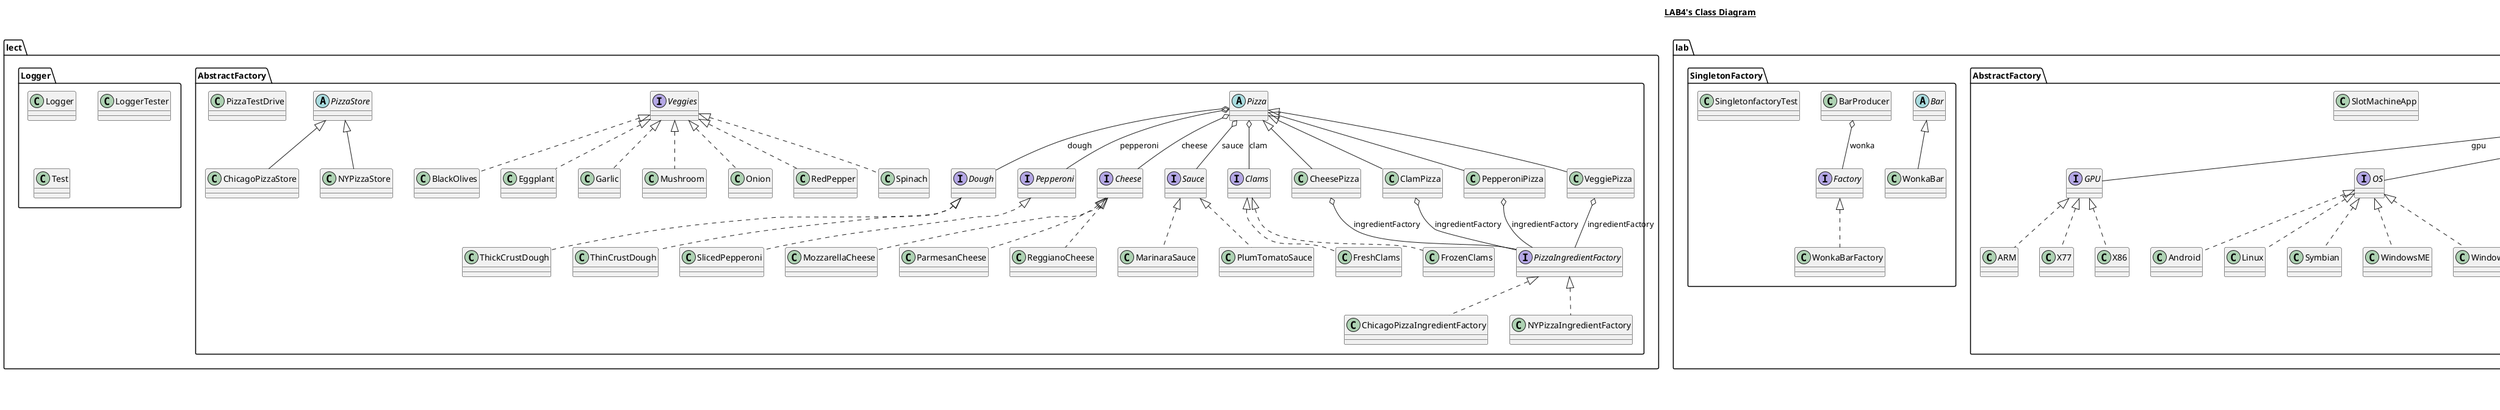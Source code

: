 @startuml

title __LAB4's Class Diagram__\n

  namespace lab.AbstractFactory {
    class lab.AbstractFactory.ARM {
    }
  }
  

  namespace lab.AbstractFactory {
    class lab.AbstractFactory.Android {
    }
  }
  

  namespace lab.AbstractFactory {
    class lab.AbstractFactory.Bills {
    }
  }
  

  namespace lab.AbstractFactory {
    class lab.AbstractFactory.BonusSlot {
    }
  }
  

  namespace lab.AbstractFactory {
    class lab.AbstractFactory.CRT {
    }
  }
  

  namespace lab.AbstractFactory {
    interface lab.AbstractFactory.Cabinet {
    }
  }
  

  namespace lab.AbstractFactory {
    class lab.AbstractFactory.Coins {
    }
  }
  

  namespace lab.AbstractFactory {
    interface lab.AbstractFactory.Display {
    }
  }
  

  namespace lab.AbstractFactory {
    interface lab.AbstractFactory.GPU {
    }
  }
  

  namespace lab.AbstractFactory {
    class lab.AbstractFactory.LCD {
    }
  }
  

  namespace lab.AbstractFactory {
    class lab.AbstractFactory.LargeCabinet {
    }
  }
  

  namespace lab.AbstractFactory {
    class lab.AbstractFactory.Linux {
    }
  }
  

  namespace lab.AbstractFactory {
    class lab.AbstractFactory.MediumCabinet {
    }
  }
  

  namespace lab.AbstractFactory {
    class lab.AbstractFactory.NJSlotComponentFactory {
    }
  }
  

  namespace lab.AbstractFactory {
    class lab.AbstractFactory.NJSlotFactory {
    }
  }
  

  namespace lab.AbstractFactory {
    class lab.AbstractFactory.NVSlotComponentFactory {
    }
  }
  

  namespace lab.AbstractFactory {
    class lab.AbstractFactory.NVSlotFactory {
    }
  }
  

  namespace lab.AbstractFactory {
    interface lab.AbstractFactory.OS {
    }
  }
  

  namespace lab.AbstractFactory {
    interface lab.AbstractFactory.Payment {
    }
  }
  

  namespace lab.AbstractFactory {
    class lab.AbstractFactory.ProgressiveSlot {
    }
  }
  

  namespace lab.AbstractFactory {
    class lab.AbstractFactory.Reels {
    }
  }
  

  namespace lab.AbstractFactory {
    abstract class lab.AbstractFactory.Slot {
    }
  }
  

  namespace lab.AbstractFactory {
    interface lab.AbstractFactory.SlotComponentFactory {
    }
  }
  

  namespace lab.AbstractFactory {
    abstract class lab.AbstractFactory.SlotFactory {
    }
  }
  

  namespace lab.AbstractFactory {
    class lab.AbstractFactory.SlotMachineApp {
    }
  }
  

  namespace lab.AbstractFactory {
    class lab.AbstractFactory.SmallCabinet {
    }
  }
  

  namespace lab.AbstractFactory {
    class lab.AbstractFactory.StraightSlot {
    }
  }
  

  namespace lab.AbstractFactory {
    class lab.AbstractFactory.Symbian {
    }
  }
  

  namespace lab.AbstractFactory {
    class lab.AbstractFactory.TicketInAndOut {
    }
  }
  

  namespace lab.AbstractFactory {
    class lab.AbstractFactory.VGA {
    }
  }
  

  namespace lab.AbstractFactory {
    class lab.AbstractFactory.WSSlotComponentFactory {
    }
  }
  

  namespace lab.AbstractFactory {
    class lab.AbstractFactory.WSSlotFactory {
    }
  }
  

  namespace lab.AbstractFactory {
    class lab.AbstractFactory.WindowsME {
    }
  }
  

  namespace lab.AbstractFactory {
    class lab.AbstractFactory.WindowsXP {
    }
  }
  

  namespace lab.AbstractFactory {
    class lab.AbstractFactory.X77 {
    }
  }
  

  namespace lab.AbstractFactory {
    class lab.AbstractFactory.X86 {
    }
  }
  

  namespace lab.SingletonFactory {
    abstract class lab.SingletonFactory.Bar {
    }
  }
  

  namespace lab.SingletonFactory {
    class lab.SingletonFactory.BarProducer {
    }
  }
  

  namespace lab.SingletonFactory {
    interface lab.SingletonFactory.Factory {
    }
  }
  

  namespace lab.SingletonFactory {
    class lab.SingletonFactory.SingletonfactoryTest {
    }
  }
  

  namespace lab.SingletonFactory {
    class lab.SingletonFactory.WonkaBar {
    }
  }
  

  namespace lab.SingletonFactory {
    class lab.SingletonFactory.WonkaBarFactory {
    }
  }
  

  namespace lect.AbstractFactory {
    class lect.AbstractFactory.BlackOlives {
    }
  }
  

  namespace lect.AbstractFactory {
    interface lect.AbstractFactory.Cheese {
    }
  }
  

  namespace lect.AbstractFactory {
    class lect.AbstractFactory.CheesePizza {
    }
  }
  

  namespace lect.AbstractFactory {
    class lect.AbstractFactory.ChicagoPizzaIngredientFactory {
    }
  }
  

  namespace lect.AbstractFactory {
    class lect.AbstractFactory.ChicagoPizzaStore {
    }
  }
  

  namespace lect.AbstractFactory {
    class lect.AbstractFactory.ClamPizza {
    }
  }
  

  namespace lect.AbstractFactory {
    interface lect.AbstractFactory.Clams {
    }
  }
  

  namespace lect.AbstractFactory {
    interface lect.AbstractFactory.Dough {
    }
  }
  

  namespace lect.AbstractFactory {
    class lect.AbstractFactory.Eggplant {
    }
  }
  

  namespace lect.AbstractFactory {
    class lect.AbstractFactory.FreshClams {
    }
  }
  

  namespace lect.AbstractFactory {
    class lect.AbstractFactory.FrozenClams {
    }
  }
  

  namespace lect.AbstractFactory {
    class lect.AbstractFactory.Garlic {
    }
  }
  

  namespace lect.AbstractFactory {
    class lect.AbstractFactory.MarinaraSauce {
    }
  }
  

  namespace lect.AbstractFactory {
    class lect.AbstractFactory.MozzarellaCheese {
    }
  }
  

  namespace lect.AbstractFactory {
    class lect.AbstractFactory.Mushroom {
    }
  }
  

  namespace lect.AbstractFactory {
    class lect.AbstractFactory.NYPizzaIngredientFactory {
    }
  }
  

  namespace lect.AbstractFactory {
    class lect.AbstractFactory.NYPizzaStore {
    }
  }
  

  namespace lect.AbstractFactory {
    class lect.AbstractFactory.Onion {
    }
  }
  

  namespace lect.AbstractFactory {
    class lect.AbstractFactory.ParmesanCheese {
    }
  }
  

  namespace lect.AbstractFactory {
    interface lect.AbstractFactory.Pepperoni {
    }
  }
  

  namespace lect.AbstractFactory {
    class lect.AbstractFactory.PepperoniPizza {
    }
  }
  

  namespace lect.AbstractFactory {
    abstract class lect.AbstractFactory.Pizza {
    }
  }
  

  namespace lect.AbstractFactory {
    interface lect.AbstractFactory.PizzaIngredientFactory {
    }
  }
  

  namespace lect.AbstractFactory {
    abstract class lect.AbstractFactory.PizzaStore {
    }
  }
  

  namespace lect.AbstractFactory {
    class lect.AbstractFactory.PizzaTestDrive {
    }
  }
  

  namespace lect.AbstractFactory {
    class lect.AbstractFactory.PlumTomatoSauce {
    }
  }
  

  namespace lect.AbstractFactory {
    class lect.AbstractFactory.RedPepper {
    }
  }
  

  namespace lect.AbstractFactory {
    class lect.AbstractFactory.ReggianoCheese {
    }
  }
  

  namespace lect.AbstractFactory {
    interface lect.AbstractFactory.Sauce {
    }
  }
  

  namespace lect.AbstractFactory {
    class lect.AbstractFactory.SlicedPepperoni {
    }
  }
  

  namespace lect.AbstractFactory {
    class lect.AbstractFactory.Spinach {
    }
  }
  

  namespace lect.AbstractFactory {
    class lect.AbstractFactory.ThickCrustDough {
    }
  }
  

  namespace lect.AbstractFactory {
    class lect.AbstractFactory.ThinCrustDough {
    }
  }
  

  namespace lect.AbstractFactory {
    class lect.AbstractFactory.VeggiePizza {
    }
  }
  

  namespace lect.AbstractFactory {
    interface lect.AbstractFactory.Veggies {
    }
  }
  

  namespace lect.Logger {
    class lect.Logger.Logger {
    }
  }
  

  namespace lect.Logger {
    class lect.Logger.LoggerTester {
    }
  }
  

  namespace lect.Logger {
    class lect.Logger.Test {
    }
  }
  

  lab.AbstractFactory.ARM .up.|> lab.AbstractFactory.GPU
  lab.AbstractFactory.Android .up.|> lab.AbstractFactory.OS
  lab.AbstractFactory.Bills .up.|> lab.AbstractFactory.Payment
  lab.AbstractFactory.BonusSlot -up-|> lab.AbstractFactory.Slot
  lab.AbstractFactory.BonusSlot o-- lab.AbstractFactory.SlotComponentFactory : componentFactory
  lab.AbstractFactory.CRT .up.|> lab.AbstractFactory.Display
  lab.AbstractFactory.Coins .up.|> lab.AbstractFactory.Payment
  lab.AbstractFactory.LCD .up.|> lab.AbstractFactory.Display
  lab.AbstractFactory.LargeCabinet .up.|> lab.AbstractFactory.Cabinet
  lab.AbstractFactory.Linux .up.|> lab.AbstractFactory.OS
  lab.AbstractFactory.MediumCabinet .up.|> lab.AbstractFactory.Cabinet
  lab.AbstractFactory.NJSlotComponentFactory .up.|> lab.AbstractFactory.SlotComponentFactory
  lab.AbstractFactory.NJSlotFactory -up-|> lab.AbstractFactory.SlotFactory
  lab.AbstractFactory.NVSlotComponentFactory .up.|> lab.AbstractFactory.SlotComponentFactory
  lab.AbstractFactory.NVSlotFactory -up-|> lab.AbstractFactory.SlotFactory
  lab.AbstractFactory.ProgressiveSlot -up-|> lab.AbstractFactory.Slot
  lab.AbstractFactory.ProgressiveSlot o-- lab.AbstractFactory.SlotComponentFactory : componentFactory
  lab.AbstractFactory.Reels .up.|> lab.AbstractFactory.Display
  lab.AbstractFactory.Slot o-- lab.AbstractFactory.Cabinet : cabinet
  lab.AbstractFactory.Slot o-- lab.AbstractFactory.Display : display
  lab.AbstractFactory.Slot o-- lab.AbstractFactory.GPU : gpu
  lab.AbstractFactory.Slot o-- lab.AbstractFactory.Payment : payment
  lab.AbstractFactory.Slot o-- lab.AbstractFactory.OS : software
  lab.AbstractFactory.SmallCabinet .up.|> lab.AbstractFactory.Cabinet
  lab.AbstractFactory.StraightSlot -up-|> lab.AbstractFactory.Slot
  lab.AbstractFactory.StraightSlot o-- lab.AbstractFactory.SlotComponentFactory : componentFactory
  lab.AbstractFactory.Symbian .up.|> lab.AbstractFactory.OS
  lab.AbstractFactory.TicketInAndOut .up.|> lab.AbstractFactory.Payment
  lab.AbstractFactory.VGA .up.|> lab.AbstractFactory.Display
  lab.AbstractFactory.WSSlotComponentFactory .up.|> lab.AbstractFactory.SlotComponentFactory
  lab.AbstractFactory.WSSlotFactory -up-|> lab.AbstractFactory.SlotFactory
  lab.AbstractFactory.WindowsME .up.|> lab.AbstractFactory.OS
  lab.AbstractFactory.WindowsXP .up.|> lab.AbstractFactory.OS
  lab.AbstractFactory.X77 .up.|> lab.AbstractFactory.GPU
  lab.AbstractFactory.X86 .up.|> lab.AbstractFactory.GPU
  lab.SingletonFactory.BarProducer o-- lab.SingletonFactory.Factory : wonka
  lab.SingletonFactory.WonkaBar -up-|> lab.SingletonFactory.Bar
  lab.SingletonFactory.WonkaBarFactory .up.|> lab.SingletonFactory.Factory
  lect.AbstractFactory.BlackOlives .up.|> lect.AbstractFactory.Veggies
  lect.AbstractFactory.CheesePizza -up-|> lect.AbstractFactory.Pizza
  lect.AbstractFactory.CheesePizza o-- lect.AbstractFactory.PizzaIngredientFactory : ingredientFactory
  lect.AbstractFactory.ChicagoPizzaIngredientFactory .up.|> lect.AbstractFactory.PizzaIngredientFactory
  lect.AbstractFactory.ChicagoPizzaStore -up-|> lect.AbstractFactory.PizzaStore
  lect.AbstractFactory.ClamPizza -up-|> lect.AbstractFactory.Pizza
  lect.AbstractFactory.ClamPizza o-- lect.AbstractFactory.PizzaIngredientFactory : ingredientFactory
  lect.AbstractFactory.Eggplant .up.|> lect.AbstractFactory.Veggies
  lect.AbstractFactory.FreshClams .up.|> lect.AbstractFactory.Clams
  lect.AbstractFactory.FrozenClams .up.|> lect.AbstractFactory.Clams
  lect.AbstractFactory.Garlic .up.|> lect.AbstractFactory.Veggies
  lect.AbstractFactory.MarinaraSauce .up.|> lect.AbstractFactory.Sauce
  lect.AbstractFactory.MozzarellaCheese .up.|> lect.AbstractFactory.Cheese
  lect.AbstractFactory.Mushroom .up.|> lect.AbstractFactory.Veggies
  lect.AbstractFactory.NYPizzaIngredientFactory .up.|> lect.AbstractFactory.PizzaIngredientFactory
  lect.AbstractFactory.NYPizzaStore -up-|> lect.AbstractFactory.PizzaStore
  lect.AbstractFactory.Onion .up.|> lect.AbstractFactory.Veggies
  lect.AbstractFactory.ParmesanCheese .up.|> lect.AbstractFactory.Cheese
  lect.AbstractFactory.PepperoniPizza -up-|> lect.AbstractFactory.Pizza
  lect.AbstractFactory.PepperoniPizza o-- lect.AbstractFactory.PizzaIngredientFactory : ingredientFactory
  lect.AbstractFactory.Pizza o-- lect.AbstractFactory.Cheese : cheese
  lect.AbstractFactory.Pizza o-- lect.AbstractFactory.Clams : clam
  lect.AbstractFactory.Pizza o-- lect.AbstractFactory.Dough : dough
  lect.AbstractFactory.Pizza o-- lect.AbstractFactory.Pepperoni : pepperoni
  lect.AbstractFactory.Pizza o-- lect.AbstractFactory.Sauce : sauce
  lect.AbstractFactory.PlumTomatoSauce .up.|> lect.AbstractFactory.Sauce
  lect.AbstractFactory.RedPepper .up.|> lect.AbstractFactory.Veggies
  lect.AbstractFactory.ReggianoCheese .up.|> lect.AbstractFactory.Cheese
  lect.AbstractFactory.SlicedPepperoni .up.|> lect.AbstractFactory.Pepperoni
  lect.AbstractFactory.Spinach .up.|> lect.AbstractFactory.Veggies
  lect.AbstractFactory.ThickCrustDough .up.|> lect.AbstractFactory.Dough
  lect.AbstractFactory.ThinCrustDough .up.|> lect.AbstractFactory.Dough
  lect.AbstractFactory.VeggiePizza -up-|> lect.AbstractFactory.Pizza
  lect.AbstractFactory.VeggiePizza o-- lect.AbstractFactory.PizzaIngredientFactory : ingredientFactory


right footer


PlantUML diagram generated by SketchIt! (https://bitbucket.org/pmesmeur/sketch.it)
For more information about this tool, please contact philippe.mesmeur@gmail.com
endfooter

@enduml
